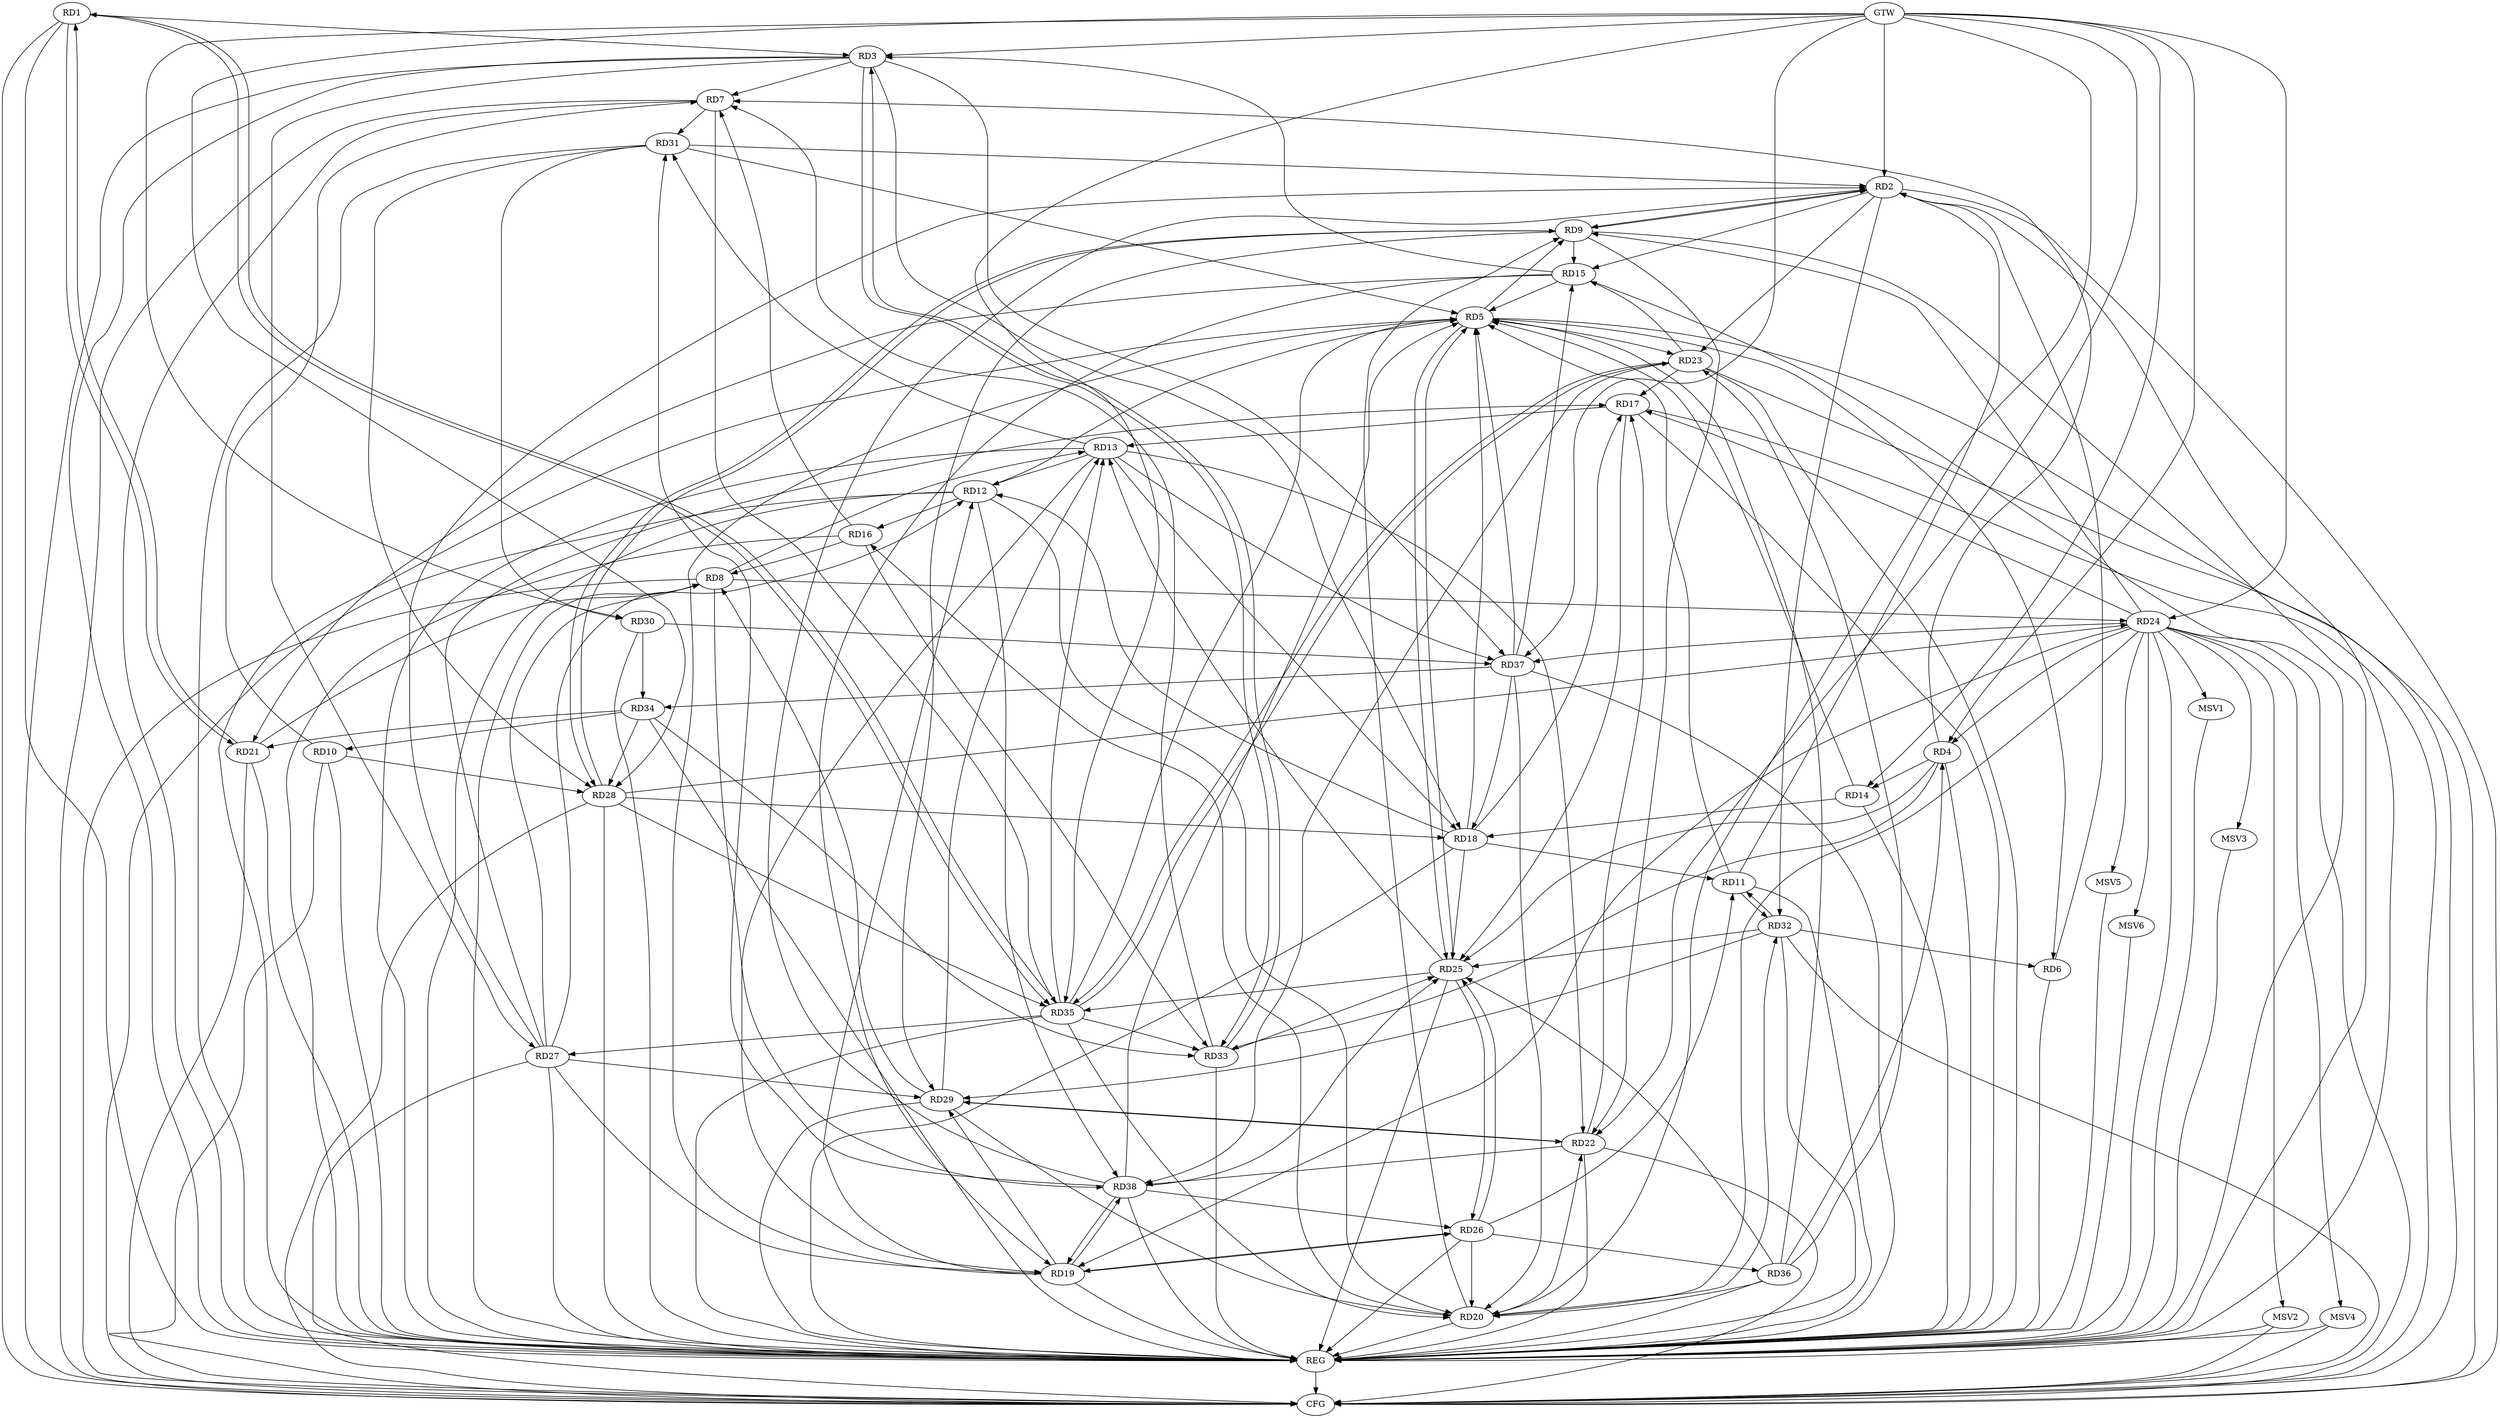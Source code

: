 strict digraph G {
  RD1 [ label="RD1" ];
  RD2 [ label="RD2" ];
  RD3 [ label="RD3" ];
  RD4 [ label="RD4" ];
  RD5 [ label="RD5" ];
  RD6 [ label="RD6" ];
  RD7 [ label="RD7" ];
  RD8 [ label="RD8" ];
  RD9 [ label="RD9" ];
  RD10 [ label="RD10" ];
  RD11 [ label="RD11" ];
  RD12 [ label="RD12" ];
  RD13 [ label="RD13" ];
  RD14 [ label="RD14" ];
  RD15 [ label="RD15" ];
  RD16 [ label="RD16" ];
  RD17 [ label="RD17" ];
  RD18 [ label="RD18" ];
  RD19 [ label="RD19" ];
  RD20 [ label="RD20" ];
  RD21 [ label="RD21" ];
  RD22 [ label="RD22" ];
  RD23 [ label="RD23" ];
  RD24 [ label="RD24" ];
  RD25 [ label="RD25" ];
  RD26 [ label="RD26" ];
  RD27 [ label="RD27" ];
  RD28 [ label="RD28" ];
  RD29 [ label="RD29" ];
  RD30 [ label="RD30" ];
  RD31 [ label="RD31" ];
  RD32 [ label="RD32" ];
  RD33 [ label="RD33" ];
  RD34 [ label="RD34" ];
  RD35 [ label="RD35" ];
  RD36 [ label="RD36" ];
  RD37 [ label="RD37" ];
  RD38 [ label="RD38" ];
  GTW [ label="GTW" ];
  REG [ label="REG" ];
  CFG [ label="CFG" ];
  MSV1 [ label="MSV1" ];
  MSV2 [ label="MSV2" ];
  MSV3 [ label="MSV3" ];
  MSV4 [ label="MSV4" ];
  MSV5 [ label="MSV5" ];
  MSV6 [ label="MSV6" ];
  RD1 -> RD3;
  RD1 -> RD21;
  RD21 -> RD1;
  RD1 -> RD35;
  RD35 -> RD1;
  RD6 -> RD2;
  RD2 -> RD9;
  RD9 -> RD2;
  RD11 -> RD2;
  RD2 -> RD15;
  RD2 -> RD23;
  RD27 -> RD2;
  RD31 -> RD2;
  RD2 -> RD32;
  RD38 -> RD2;
  RD3 -> RD7;
  RD15 -> RD3;
  RD3 -> RD18;
  RD3 -> RD27;
  RD3 -> RD33;
  RD33 -> RD3;
  RD3 -> RD37;
  RD4 -> RD7;
  RD4 -> RD14;
  RD24 -> RD4;
  RD4 -> RD25;
  RD4 -> RD33;
  RD36 -> RD4;
  RD5 -> RD6;
  RD5 -> RD9;
  RD11 -> RD5;
  RD12 -> RD5;
  RD14 -> RD5;
  RD15 -> RD5;
  RD18 -> RD5;
  RD19 -> RD5;
  RD5 -> RD23;
  RD5 -> RD25;
  RD25 -> RD5;
  RD31 -> RD5;
  RD35 -> RD5;
  RD36 -> RD5;
  RD37 -> RD5;
  RD38 -> RD5;
  RD32 -> RD6;
  RD10 -> RD7;
  RD16 -> RD7;
  RD7 -> RD31;
  RD33 -> RD7;
  RD7 -> RD35;
  RD8 -> RD13;
  RD16 -> RD8;
  RD21 -> RD8;
  RD8 -> RD24;
  RD27 -> RD8;
  RD29 -> RD8;
  RD8 -> RD38;
  RD9 -> RD15;
  RD20 -> RD9;
  RD9 -> RD22;
  RD24 -> RD9;
  RD9 -> RD28;
  RD28 -> RD9;
  RD9 -> RD29;
  RD10 -> RD28;
  RD34 -> RD10;
  RD18 -> RD11;
  RD26 -> RD11;
  RD11 -> RD32;
  RD32 -> RD11;
  RD13 -> RD12;
  RD12 -> RD16;
  RD18 -> RD12;
  RD19 -> RD12;
  RD12 -> RD20;
  RD27 -> RD12;
  RD12 -> RD38;
  RD17 -> RD13;
  RD13 -> RD18;
  RD13 -> RD19;
  RD13 -> RD22;
  RD25 -> RD13;
  RD29 -> RD13;
  RD13 -> RD31;
  RD35 -> RD13;
  RD13 -> RD37;
  RD14 -> RD18;
  RD15 -> RD19;
  RD15 -> RD21;
  RD23 -> RD15;
  RD37 -> RD15;
  RD20 -> RD16;
  RD16 -> RD33;
  RD18 -> RD17;
  RD22 -> RD17;
  RD23 -> RD17;
  RD24 -> RD17;
  RD17 -> RD25;
  RD27 -> RD17;
  RD18 -> RD25;
  RD28 -> RD18;
  RD37 -> RD18;
  RD24 -> RD19;
  RD19 -> RD26;
  RD26 -> RD19;
  RD27 -> RD19;
  RD19 -> RD29;
  RD19 -> RD38;
  RD38 -> RD19;
  RD20 -> RD22;
  RD24 -> RD20;
  RD26 -> RD20;
  RD29 -> RD20;
  RD20 -> RD32;
  RD35 -> RD20;
  RD36 -> RD20;
  RD37 -> RD20;
  RD34 -> RD21;
  RD22 -> RD29;
  RD29 -> RD22;
  RD22 -> RD38;
  RD23 -> RD35;
  RD35 -> RD23;
  RD36 -> RD23;
  RD23 -> RD38;
  RD28 -> RD24;
  RD24 -> RD37;
  RD25 -> RD26;
  RD26 -> RD25;
  RD32 -> RD25;
  RD33 -> RD25;
  RD25 -> RD35;
  RD36 -> RD25;
  RD38 -> RD25;
  RD26 -> RD36;
  RD38 -> RD26;
  RD27 -> RD29;
  RD35 -> RD27;
  RD31 -> RD28;
  RD34 -> RD28;
  RD28 -> RD35;
  RD32 -> RD29;
  RD31 -> RD30;
  RD30 -> RD34;
  RD30 -> RD37;
  RD38 -> RD31;
  RD34 -> RD33;
  RD35 -> RD33;
  RD37 -> RD34;
  GTW -> RD30;
  GTW -> RD4;
  GTW -> RD14;
  GTW -> RD2;
  GTW -> RD20;
  GTW -> RD3;
  GTW -> RD37;
  GTW -> RD24;
  GTW -> RD28;
  GTW -> RD22;
  GTW -> RD35;
  RD1 -> REG;
  RD2 -> REG;
  RD3 -> REG;
  RD4 -> REG;
  RD5 -> REG;
  RD6 -> REG;
  RD7 -> REG;
  RD8 -> REG;
  RD9 -> REG;
  RD10 -> REG;
  RD11 -> REG;
  RD12 -> REG;
  RD13 -> REG;
  RD14 -> REG;
  RD15 -> REG;
  RD16 -> REG;
  RD17 -> REG;
  RD18 -> REG;
  RD19 -> REG;
  RD20 -> REG;
  RD21 -> REG;
  RD22 -> REG;
  RD23 -> REG;
  RD24 -> REG;
  RD25 -> REG;
  RD26 -> REG;
  RD27 -> REG;
  RD28 -> REG;
  RD29 -> REG;
  RD30 -> REG;
  RD31 -> REG;
  RD32 -> REG;
  RD33 -> REG;
  RD34 -> REG;
  RD35 -> REG;
  RD36 -> REG;
  RD37 -> REG;
  RD38 -> REG;
  RD1 -> CFG;
  RD21 -> CFG;
  RD3 -> CFG;
  RD27 -> CFG;
  RD17 -> CFG;
  RD7 -> CFG;
  RD2 -> CFG;
  RD24 -> CFG;
  RD5 -> CFG;
  RD12 -> CFG;
  RD32 -> CFG;
  RD23 -> CFG;
  RD10 -> CFG;
  RD28 -> CFG;
  RD22 -> CFG;
  RD8 -> CFG;
  REG -> CFG;
  RD24 -> MSV1;
  RD24 -> MSV2;
  RD24 -> MSV3;
  RD24 -> MSV4;
  RD24 -> MSV5;
  MSV1 -> REG;
  MSV2 -> REG;
  MSV2 -> CFG;
  MSV3 -> REG;
  MSV4 -> REG;
  MSV4 -> CFG;
  MSV5 -> REG;
  RD24 -> MSV6;
  MSV6 -> REG;
}
